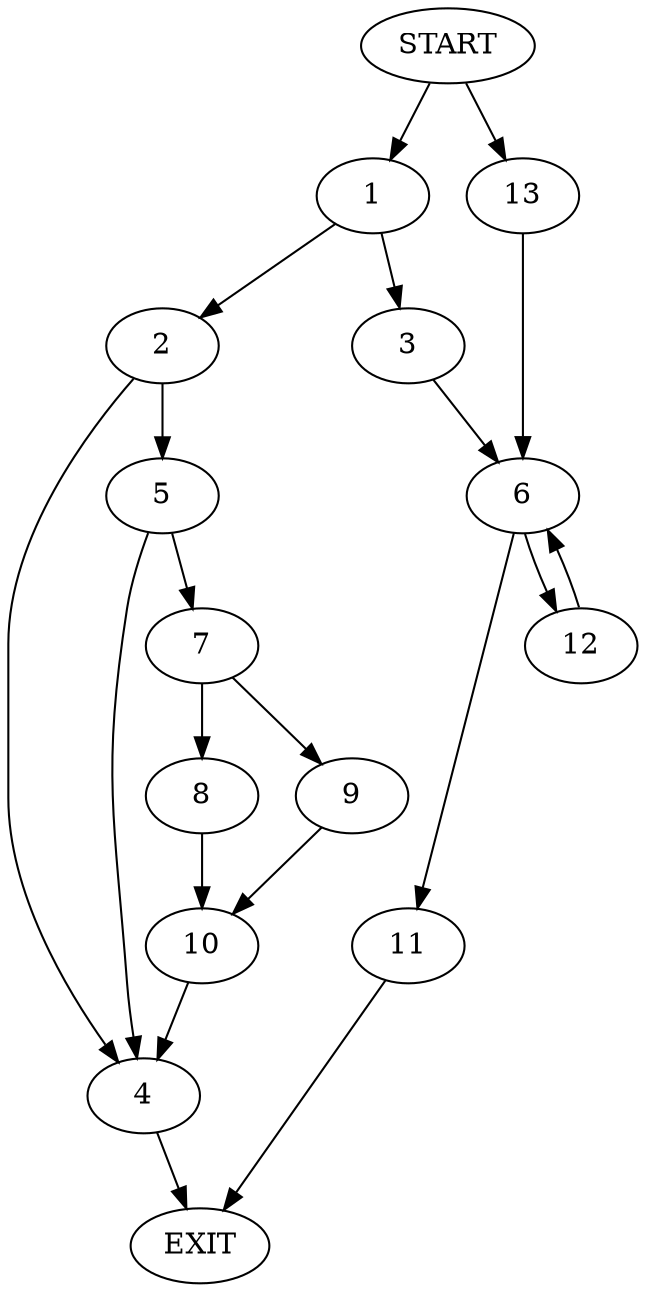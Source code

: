 digraph {
0 [label="START"]
14 [label="EXIT"]
0 -> 1
1 -> 2
1 -> 3
2 -> 4
2 -> 5
3 -> 6
5 -> 4
5 -> 7
4 -> 14
7 -> 8
7 -> 9
9 -> 10
8 -> 10
10 -> 4
6 -> 11
6 -> 12
0 -> 13
13 -> 6
12 -> 6
11 -> 14
}
